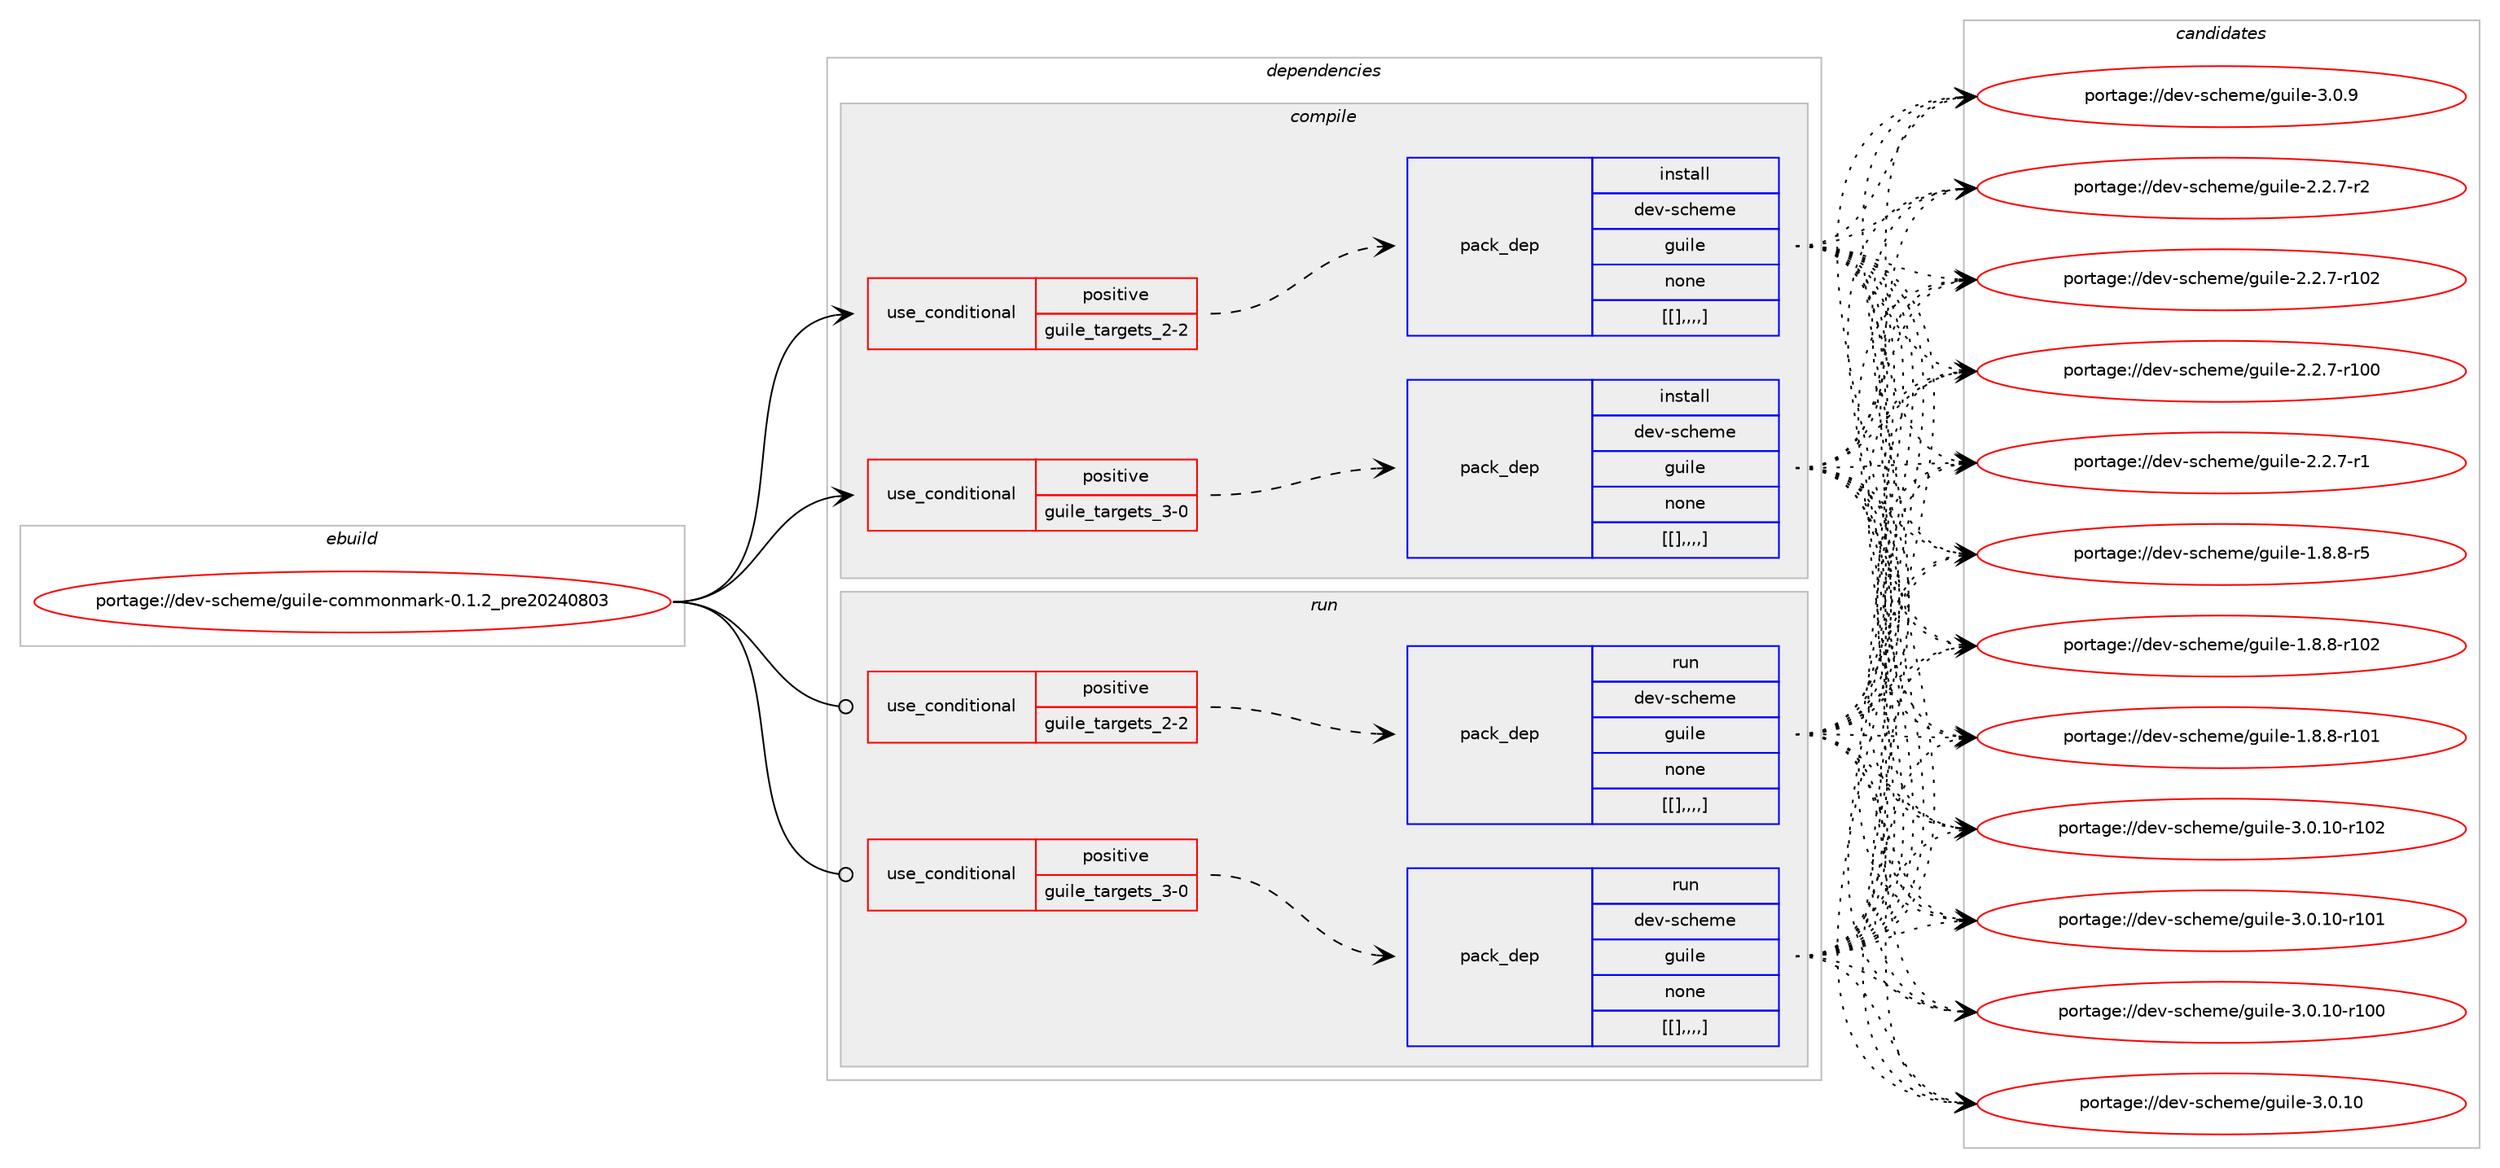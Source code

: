 digraph prolog {

# *************
# Graph options
# *************

newrank=true;
concentrate=true;
compound=true;
graph [rankdir=LR,fontname=Helvetica,fontsize=10,ranksep=1.5];#, ranksep=2.5, nodesep=0.2];
edge  [arrowhead=vee];
node  [fontname=Helvetica,fontsize=10];

# **********
# The ebuild
# **********

subgraph cluster_leftcol {
color=gray;
label=<<i>ebuild</i>>;
id [label="portage://dev-scheme/guile-commonmark-0.1.2_pre20240803", color=red, width=4, href="../dev-scheme/guile-commonmark-0.1.2_pre20240803.svg"];
}

# ****************
# The dependencies
# ****************

subgraph cluster_midcol {
color=gray;
label=<<i>dependencies</i>>;
subgraph cluster_compile {
fillcolor="#eeeeee";
style=filled;
label=<<i>compile</i>>;
subgraph cond63687 {
dependency220509 [label=<<TABLE BORDER="0" CELLBORDER="1" CELLSPACING="0" CELLPADDING="4"><TR><TD ROWSPAN="3" CELLPADDING="10">use_conditional</TD></TR><TR><TD>positive</TD></TR><TR><TD>guile_targets_2-2</TD></TR></TABLE>>, shape=none, color=red];
subgraph pack155339 {
dependency220517 [label=<<TABLE BORDER="0" CELLBORDER="1" CELLSPACING="0" CELLPADDING="4" WIDTH="220"><TR><TD ROWSPAN="6" CELLPADDING="30">pack_dep</TD></TR><TR><TD WIDTH="110">install</TD></TR><TR><TD>dev-scheme</TD></TR><TR><TD>guile</TD></TR><TR><TD>none</TD></TR><TR><TD>[[],,,,]</TD></TR></TABLE>>, shape=none, color=blue];
}
dependency220509:e -> dependency220517:w [weight=20,style="dashed",arrowhead="vee"];
}
id:e -> dependency220509:w [weight=20,style="solid",arrowhead="vee"];
subgraph cond63693 {
dependency220546 [label=<<TABLE BORDER="0" CELLBORDER="1" CELLSPACING="0" CELLPADDING="4"><TR><TD ROWSPAN="3" CELLPADDING="10">use_conditional</TD></TR><TR><TD>positive</TD></TR><TR><TD>guile_targets_3-0</TD></TR></TABLE>>, shape=none, color=red];
subgraph pack155365 {
dependency220547 [label=<<TABLE BORDER="0" CELLBORDER="1" CELLSPACING="0" CELLPADDING="4" WIDTH="220"><TR><TD ROWSPAN="6" CELLPADDING="30">pack_dep</TD></TR><TR><TD WIDTH="110">install</TD></TR><TR><TD>dev-scheme</TD></TR><TR><TD>guile</TD></TR><TR><TD>none</TD></TR><TR><TD>[[],,,,]</TD></TR></TABLE>>, shape=none, color=blue];
}
dependency220546:e -> dependency220547:w [weight=20,style="dashed",arrowhead="vee"];
}
id:e -> dependency220546:w [weight=20,style="solid",arrowhead="vee"];
}
subgraph cluster_compileandrun {
fillcolor="#eeeeee";
style=filled;
label=<<i>compile and run</i>>;
}
subgraph cluster_run {
fillcolor="#eeeeee";
style=filled;
label=<<i>run</i>>;
subgraph cond63699 {
dependency220571 [label=<<TABLE BORDER="0" CELLBORDER="1" CELLSPACING="0" CELLPADDING="4"><TR><TD ROWSPAN="3" CELLPADDING="10">use_conditional</TD></TR><TR><TD>positive</TD></TR><TR><TD>guile_targets_2-2</TD></TR></TABLE>>, shape=none, color=red];
subgraph pack155382 {
dependency220615 [label=<<TABLE BORDER="0" CELLBORDER="1" CELLSPACING="0" CELLPADDING="4" WIDTH="220"><TR><TD ROWSPAN="6" CELLPADDING="30">pack_dep</TD></TR><TR><TD WIDTH="110">run</TD></TR><TR><TD>dev-scheme</TD></TR><TR><TD>guile</TD></TR><TR><TD>none</TD></TR><TR><TD>[[],,,,]</TD></TR></TABLE>>, shape=none, color=blue];
}
dependency220571:e -> dependency220615:w [weight=20,style="dashed",arrowhead="vee"];
}
id:e -> dependency220571:w [weight=20,style="solid",arrowhead="odot"];
subgraph cond63715 {
dependency220621 [label=<<TABLE BORDER="0" CELLBORDER="1" CELLSPACING="0" CELLPADDING="4"><TR><TD ROWSPAN="3" CELLPADDING="10">use_conditional</TD></TR><TR><TD>positive</TD></TR><TR><TD>guile_targets_3-0</TD></TR></TABLE>>, shape=none, color=red];
subgraph pack155435 {
dependency220678 [label=<<TABLE BORDER="0" CELLBORDER="1" CELLSPACING="0" CELLPADDING="4" WIDTH="220"><TR><TD ROWSPAN="6" CELLPADDING="30">pack_dep</TD></TR><TR><TD WIDTH="110">run</TD></TR><TR><TD>dev-scheme</TD></TR><TR><TD>guile</TD></TR><TR><TD>none</TD></TR><TR><TD>[[],,,,]</TD></TR></TABLE>>, shape=none, color=blue];
}
dependency220621:e -> dependency220678:w [weight=20,style="dashed",arrowhead="vee"];
}
id:e -> dependency220621:w [weight=20,style="solid",arrowhead="odot"];
}
}

# **************
# The candidates
# **************

subgraph cluster_choices {
rank=same;
color=gray;
label=<<i>candidates</i>>;

subgraph choice155059 {
color=black;
nodesep=1;
choice1001011184511599104101109101471031171051081014551464846494845114494850 [label="portage://dev-scheme/guile-3.0.10-r102", color=red, width=4,href="../dev-scheme/guile-3.0.10-r102.svg"];
choice1001011184511599104101109101471031171051081014551464846494845114494849 [label="portage://dev-scheme/guile-3.0.10-r101", color=red, width=4,href="../dev-scheme/guile-3.0.10-r101.svg"];
choice1001011184511599104101109101471031171051081014551464846494845114494848 [label="portage://dev-scheme/guile-3.0.10-r100", color=red, width=4,href="../dev-scheme/guile-3.0.10-r100.svg"];
choice10010111845115991041011091014710311710510810145514648464948 [label="portage://dev-scheme/guile-3.0.10", color=red, width=4,href="../dev-scheme/guile-3.0.10.svg"];
choice100101118451159910410110910147103117105108101455146484657 [label="portage://dev-scheme/guile-3.0.9", color=red, width=4,href="../dev-scheme/guile-3.0.9.svg"];
choice1001011184511599104101109101471031171051081014550465046554511450 [label="portage://dev-scheme/guile-2.2.7-r2", color=red, width=4,href="../dev-scheme/guile-2.2.7-r2.svg"];
choice10010111845115991041011091014710311710510810145504650465545114494850 [label="portage://dev-scheme/guile-2.2.7-r102", color=red, width=4,href="../dev-scheme/guile-2.2.7-r102.svg"];
choice10010111845115991041011091014710311710510810145504650465545114494848 [label="portage://dev-scheme/guile-2.2.7-r100", color=red, width=4,href="../dev-scheme/guile-2.2.7-r100.svg"];
choice1001011184511599104101109101471031171051081014550465046554511449 [label="portage://dev-scheme/guile-2.2.7-r1", color=red, width=4,href="../dev-scheme/guile-2.2.7-r1.svg"];
choice1001011184511599104101109101471031171051081014549465646564511453 [label="portage://dev-scheme/guile-1.8.8-r5", color=red, width=4,href="../dev-scheme/guile-1.8.8-r5.svg"];
choice10010111845115991041011091014710311710510810145494656465645114494850 [label="portage://dev-scheme/guile-1.8.8-r102", color=red, width=4,href="../dev-scheme/guile-1.8.8-r102.svg"];
choice10010111845115991041011091014710311710510810145494656465645114494849 [label="portage://dev-scheme/guile-1.8.8-r101", color=red, width=4,href="../dev-scheme/guile-1.8.8-r101.svg"];
dependency220517:e -> choice1001011184511599104101109101471031171051081014551464846494845114494850:w [style=dotted,weight="100"];
dependency220517:e -> choice1001011184511599104101109101471031171051081014551464846494845114494849:w [style=dotted,weight="100"];
dependency220517:e -> choice1001011184511599104101109101471031171051081014551464846494845114494848:w [style=dotted,weight="100"];
dependency220517:e -> choice10010111845115991041011091014710311710510810145514648464948:w [style=dotted,weight="100"];
dependency220517:e -> choice100101118451159910410110910147103117105108101455146484657:w [style=dotted,weight="100"];
dependency220517:e -> choice1001011184511599104101109101471031171051081014550465046554511450:w [style=dotted,weight="100"];
dependency220517:e -> choice10010111845115991041011091014710311710510810145504650465545114494850:w [style=dotted,weight="100"];
dependency220517:e -> choice10010111845115991041011091014710311710510810145504650465545114494848:w [style=dotted,weight="100"];
dependency220517:e -> choice1001011184511599104101109101471031171051081014550465046554511449:w [style=dotted,weight="100"];
dependency220517:e -> choice1001011184511599104101109101471031171051081014549465646564511453:w [style=dotted,weight="100"];
dependency220517:e -> choice10010111845115991041011091014710311710510810145494656465645114494850:w [style=dotted,weight="100"];
dependency220517:e -> choice10010111845115991041011091014710311710510810145494656465645114494849:w [style=dotted,weight="100"];
}
subgraph choice155109 {
color=black;
nodesep=1;
choice1001011184511599104101109101471031171051081014551464846494845114494850 [label="portage://dev-scheme/guile-3.0.10-r102", color=red, width=4,href="../dev-scheme/guile-3.0.10-r102.svg"];
choice1001011184511599104101109101471031171051081014551464846494845114494849 [label="portage://dev-scheme/guile-3.0.10-r101", color=red, width=4,href="../dev-scheme/guile-3.0.10-r101.svg"];
choice1001011184511599104101109101471031171051081014551464846494845114494848 [label="portage://dev-scheme/guile-3.0.10-r100", color=red, width=4,href="../dev-scheme/guile-3.0.10-r100.svg"];
choice10010111845115991041011091014710311710510810145514648464948 [label="portage://dev-scheme/guile-3.0.10", color=red, width=4,href="../dev-scheme/guile-3.0.10.svg"];
choice100101118451159910410110910147103117105108101455146484657 [label="portage://dev-scheme/guile-3.0.9", color=red, width=4,href="../dev-scheme/guile-3.0.9.svg"];
choice1001011184511599104101109101471031171051081014550465046554511450 [label="portage://dev-scheme/guile-2.2.7-r2", color=red, width=4,href="../dev-scheme/guile-2.2.7-r2.svg"];
choice10010111845115991041011091014710311710510810145504650465545114494850 [label="portage://dev-scheme/guile-2.2.7-r102", color=red, width=4,href="../dev-scheme/guile-2.2.7-r102.svg"];
choice10010111845115991041011091014710311710510810145504650465545114494848 [label="portage://dev-scheme/guile-2.2.7-r100", color=red, width=4,href="../dev-scheme/guile-2.2.7-r100.svg"];
choice1001011184511599104101109101471031171051081014550465046554511449 [label="portage://dev-scheme/guile-2.2.7-r1", color=red, width=4,href="../dev-scheme/guile-2.2.7-r1.svg"];
choice1001011184511599104101109101471031171051081014549465646564511453 [label="portage://dev-scheme/guile-1.8.8-r5", color=red, width=4,href="../dev-scheme/guile-1.8.8-r5.svg"];
choice10010111845115991041011091014710311710510810145494656465645114494850 [label="portage://dev-scheme/guile-1.8.8-r102", color=red, width=4,href="../dev-scheme/guile-1.8.8-r102.svg"];
choice10010111845115991041011091014710311710510810145494656465645114494849 [label="portage://dev-scheme/guile-1.8.8-r101", color=red, width=4,href="../dev-scheme/guile-1.8.8-r101.svg"];
dependency220547:e -> choice1001011184511599104101109101471031171051081014551464846494845114494850:w [style=dotted,weight="100"];
dependency220547:e -> choice1001011184511599104101109101471031171051081014551464846494845114494849:w [style=dotted,weight="100"];
dependency220547:e -> choice1001011184511599104101109101471031171051081014551464846494845114494848:w [style=dotted,weight="100"];
dependency220547:e -> choice10010111845115991041011091014710311710510810145514648464948:w [style=dotted,weight="100"];
dependency220547:e -> choice100101118451159910410110910147103117105108101455146484657:w [style=dotted,weight="100"];
dependency220547:e -> choice1001011184511599104101109101471031171051081014550465046554511450:w [style=dotted,weight="100"];
dependency220547:e -> choice10010111845115991041011091014710311710510810145504650465545114494850:w [style=dotted,weight="100"];
dependency220547:e -> choice10010111845115991041011091014710311710510810145504650465545114494848:w [style=dotted,weight="100"];
dependency220547:e -> choice1001011184511599104101109101471031171051081014550465046554511449:w [style=dotted,weight="100"];
dependency220547:e -> choice1001011184511599104101109101471031171051081014549465646564511453:w [style=dotted,weight="100"];
dependency220547:e -> choice10010111845115991041011091014710311710510810145494656465645114494850:w [style=dotted,weight="100"];
dependency220547:e -> choice10010111845115991041011091014710311710510810145494656465645114494849:w [style=dotted,weight="100"];
}
subgraph choice155144 {
color=black;
nodesep=1;
choice1001011184511599104101109101471031171051081014551464846494845114494850 [label="portage://dev-scheme/guile-3.0.10-r102", color=red, width=4,href="../dev-scheme/guile-3.0.10-r102.svg"];
choice1001011184511599104101109101471031171051081014551464846494845114494849 [label="portage://dev-scheme/guile-3.0.10-r101", color=red, width=4,href="../dev-scheme/guile-3.0.10-r101.svg"];
choice1001011184511599104101109101471031171051081014551464846494845114494848 [label="portage://dev-scheme/guile-3.0.10-r100", color=red, width=4,href="../dev-scheme/guile-3.0.10-r100.svg"];
choice10010111845115991041011091014710311710510810145514648464948 [label="portage://dev-scheme/guile-3.0.10", color=red, width=4,href="../dev-scheme/guile-3.0.10.svg"];
choice100101118451159910410110910147103117105108101455146484657 [label="portage://dev-scheme/guile-3.0.9", color=red, width=4,href="../dev-scheme/guile-3.0.9.svg"];
choice1001011184511599104101109101471031171051081014550465046554511450 [label="portage://dev-scheme/guile-2.2.7-r2", color=red, width=4,href="../dev-scheme/guile-2.2.7-r2.svg"];
choice10010111845115991041011091014710311710510810145504650465545114494850 [label="portage://dev-scheme/guile-2.2.7-r102", color=red, width=4,href="../dev-scheme/guile-2.2.7-r102.svg"];
choice10010111845115991041011091014710311710510810145504650465545114494848 [label="portage://dev-scheme/guile-2.2.7-r100", color=red, width=4,href="../dev-scheme/guile-2.2.7-r100.svg"];
choice1001011184511599104101109101471031171051081014550465046554511449 [label="portage://dev-scheme/guile-2.2.7-r1", color=red, width=4,href="../dev-scheme/guile-2.2.7-r1.svg"];
choice1001011184511599104101109101471031171051081014549465646564511453 [label="portage://dev-scheme/guile-1.8.8-r5", color=red, width=4,href="../dev-scheme/guile-1.8.8-r5.svg"];
choice10010111845115991041011091014710311710510810145494656465645114494850 [label="portage://dev-scheme/guile-1.8.8-r102", color=red, width=4,href="../dev-scheme/guile-1.8.8-r102.svg"];
choice10010111845115991041011091014710311710510810145494656465645114494849 [label="portage://dev-scheme/guile-1.8.8-r101", color=red, width=4,href="../dev-scheme/guile-1.8.8-r101.svg"];
dependency220615:e -> choice1001011184511599104101109101471031171051081014551464846494845114494850:w [style=dotted,weight="100"];
dependency220615:e -> choice1001011184511599104101109101471031171051081014551464846494845114494849:w [style=dotted,weight="100"];
dependency220615:e -> choice1001011184511599104101109101471031171051081014551464846494845114494848:w [style=dotted,weight="100"];
dependency220615:e -> choice10010111845115991041011091014710311710510810145514648464948:w [style=dotted,weight="100"];
dependency220615:e -> choice100101118451159910410110910147103117105108101455146484657:w [style=dotted,weight="100"];
dependency220615:e -> choice1001011184511599104101109101471031171051081014550465046554511450:w [style=dotted,weight="100"];
dependency220615:e -> choice10010111845115991041011091014710311710510810145504650465545114494850:w [style=dotted,weight="100"];
dependency220615:e -> choice10010111845115991041011091014710311710510810145504650465545114494848:w [style=dotted,weight="100"];
dependency220615:e -> choice1001011184511599104101109101471031171051081014550465046554511449:w [style=dotted,weight="100"];
dependency220615:e -> choice1001011184511599104101109101471031171051081014549465646564511453:w [style=dotted,weight="100"];
dependency220615:e -> choice10010111845115991041011091014710311710510810145494656465645114494850:w [style=dotted,weight="100"];
dependency220615:e -> choice10010111845115991041011091014710311710510810145494656465645114494849:w [style=dotted,weight="100"];
}
subgraph choice155178 {
color=black;
nodesep=1;
choice1001011184511599104101109101471031171051081014551464846494845114494850 [label="portage://dev-scheme/guile-3.0.10-r102", color=red, width=4,href="../dev-scheme/guile-3.0.10-r102.svg"];
choice1001011184511599104101109101471031171051081014551464846494845114494849 [label="portage://dev-scheme/guile-3.0.10-r101", color=red, width=4,href="../dev-scheme/guile-3.0.10-r101.svg"];
choice1001011184511599104101109101471031171051081014551464846494845114494848 [label="portage://dev-scheme/guile-3.0.10-r100", color=red, width=4,href="../dev-scheme/guile-3.0.10-r100.svg"];
choice10010111845115991041011091014710311710510810145514648464948 [label="portage://dev-scheme/guile-3.0.10", color=red, width=4,href="../dev-scheme/guile-3.0.10.svg"];
choice100101118451159910410110910147103117105108101455146484657 [label="portage://dev-scheme/guile-3.0.9", color=red, width=4,href="../dev-scheme/guile-3.0.9.svg"];
choice1001011184511599104101109101471031171051081014550465046554511450 [label="portage://dev-scheme/guile-2.2.7-r2", color=red, width=4,href="../dev-scheme/guile-2.2.7-r2.svg"];
choice10010111845115991041011091014710311710510810145504650465545114494850 [label="portage://dev-scheme/guile-2.2.7-r102", color=red, width=4,href="../dev-scheme/guile-2.2.7-r102.svg"];
choice10010111845115991041011091014710311710510810145504650465545114494848 [label="portage://dev-scheme/guile-2.2.7-r100", color=red, width=4,href="../dev-scheme/guile-2.2.7-r100.svg"];
choice1001011184511599104101109101471031171051081014550465046554511449 [label="portage://dev-scheme/guile-2.2.7-r1", color=red, width=4,href="../dev-scheme/guile-2.2.7-r1.svg"];
choice1001011184511599104101109101471031171051081014549465646564511453 [label="portage://dev-scheme/guile-1.8.8-r5", color=red, width=4,href="../dev-scheme/guile-1.8.8-r5.svg"];
choice10010111845115991041011091014710311710510810145494656465645114494850 [label="portage://dev-scheme/guile-1.8.8-r102", color=red, width=4,href="../dev-scheme/guile-1.8.8-r102.svg"];
choice10010111845115991041011091014710311710510810145494656465645114494849 [label="portage://dev-scheme/guile-1.8.8-r101", color=red, width=4,href="../dev-scheme/guile-1.8.8-r101.svg"];
dependency220678:e -> choice1001011184511599104101109101471031171051081014551464846494845114494850:w [style=dotted,weight="100"];
dependency220678:e -> choice1001011184511599104101109101471031171051081014551464846494845114494849:w [style=dotted,weight="100"];
dependency220678:e -> choice1001011184511599104101109101471031171051081014551464846494845114494848:w [style=dotted,weight="100"];
dependency220678:e -> choice10010111845115991041011091014710311710510810145514648464948:w [style=dotted,weight="100"];
dependency220678:e -> choice100101118451159910410110910147103117105108101455146484657:w [style=dotted,weight="100"];
dependency220678:e -> choice1001011184511599104101109101471031171051081014550465046554511450:w [style=dotted,weight="100"];
dependency220678:e -> choice10010111845115991041011091014710311710510810145504650465545114494850:w [style=dotted,weight="100"];
dependency220678:e -> choice10010111845115991041011091014710311710510810145504650465545114494848:w [style=dotted,weight="100"];
dependency220678:e -> choice1001011184511599104101109101471031171051081014550465046554511449:w [style=dotted,weight="100"];
dependency220678:e -> choice1001011184511599104101109101471031171051081014549465646564511453:w [style=dotted,weight="100"];
dependency220678:e -> choice10010111845115991041011091014710311710510810145494656465645114494850:w [style=dotted,weight="100"];
dependency220678:e -> choice10010111845115991041011091014710311710510810145494656465645114494849:w [style=dotted,weight="100"];
}
}

}

